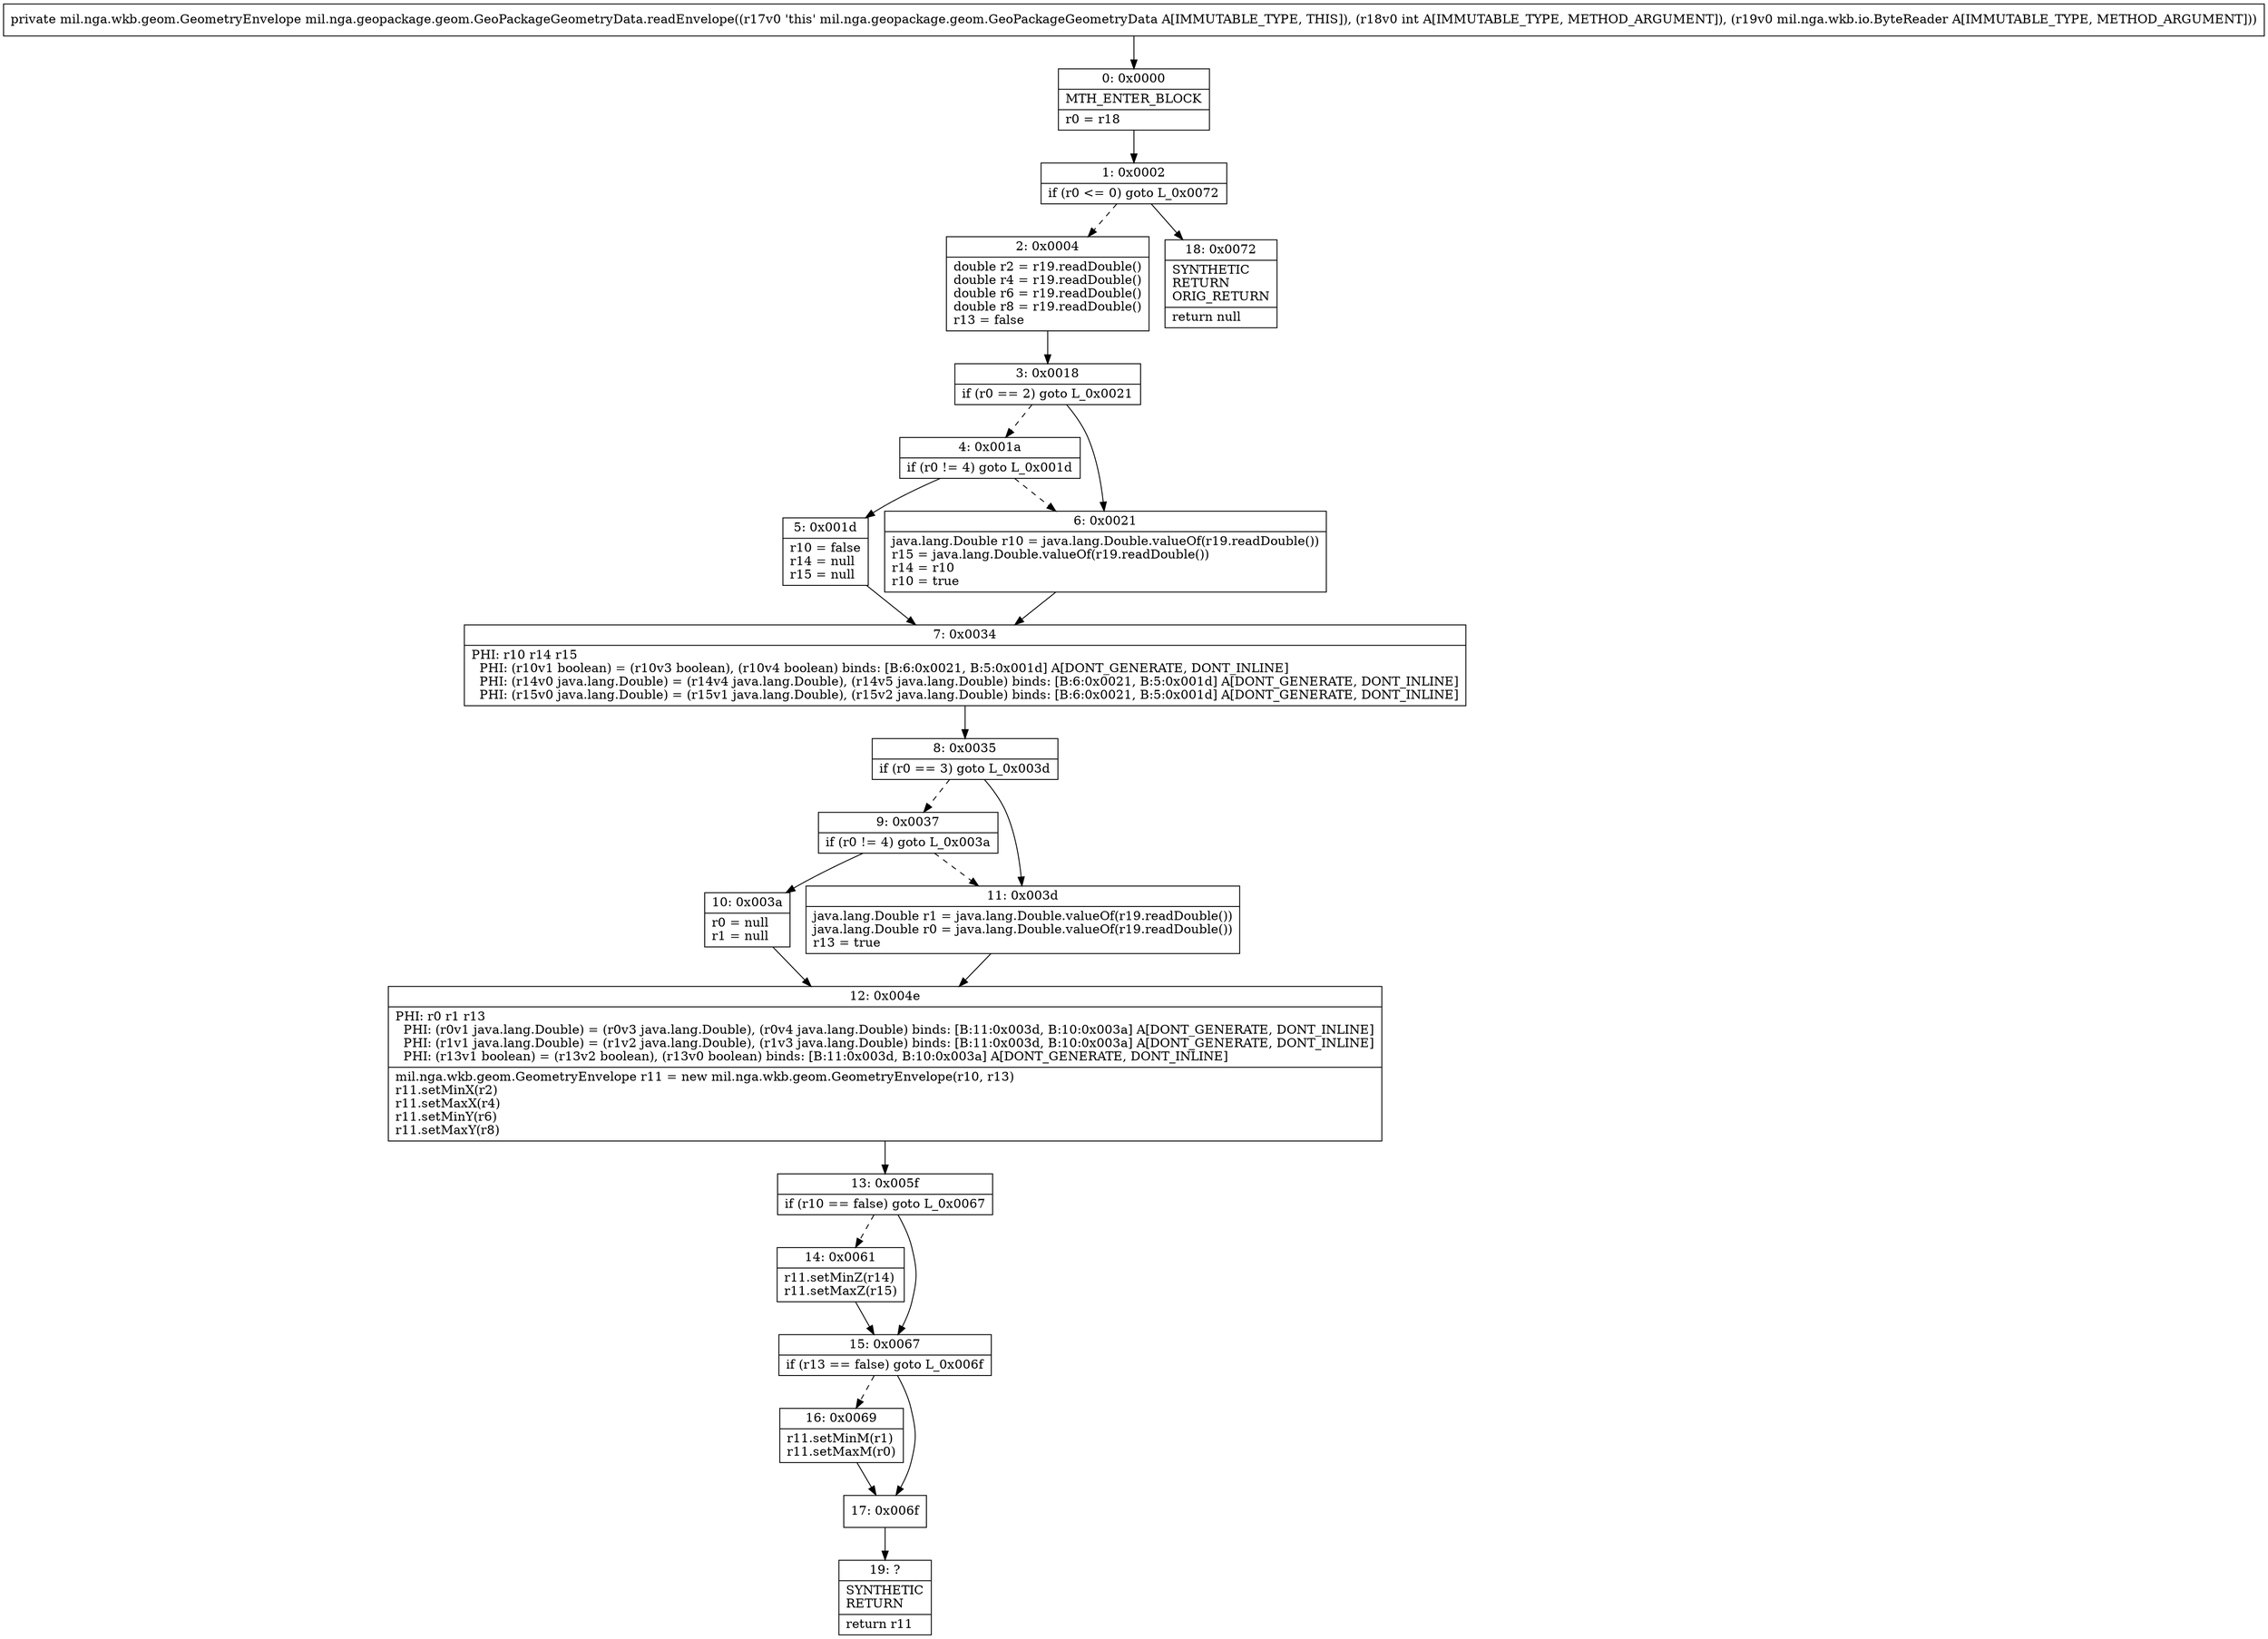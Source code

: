 digraph "CFG formil.nga.geopackage.geom.GeoPackageGeometryData.readEnvelope(ILmil\/nga\/wkb\/io\/ByteReader;)Lmil\/nga\/wkb\/geom\/GeometryEnvelope;" {
Node_0 [shape=record,label="{0\:\ 0x0000|MTH_ENTER_BLOCK\l|r0 = r18\l}"];
Node_1 [shape=record,label="{1\:\ 0x0002|if (r0 \<= 0) goto L_0x0072\l}"];
Node_2 [shape=record,label="{2\:\ 0x0004|double r2 = r19.readDouble()\ldouble r4 = r19.readDouble()\ldouble r6 = r19.readDouble()\ldouble r8 = r19.readDouble()\lr13 = false\l}"];
Node_3 [shape=record,label="{3\:\ 0x0018|if (r0 == 2) goto L_0x0021\l}"];
Node_4 [shape=record,label="{4\:\ 0x001a|if (r0 != 4) goto L_0x001d\l}"];
Node_5 [shape=record,label="{5\:\ 0x001d|r10 = false\lr14 = null\lr15 = null\l}"];
Node_6 [shape=record,label="{6\:\ 0x0021|java.lang.Double r10 = java.lang.Double.valueOf(r19.readDouble())\lr15 = java.lang.Double.valueOf(r19.readDouble())\lr14 = r10\lr10 = true\l}"];
Node_7 [shape=record,label="{7\:\ 0x0034|PHI: r10 r14 r15 \l  PHI: (r10v1 boolean) = (r10v3 boolean), (r10v4 boolean) binds: [B:6:0x0021, B:5:0x001d] A[DONT_GENERATE, DONT_INLINE]\l  PHI: (r14v0 java.lang.Double) = (r14v4 java.lang.Double), (r14v5 java.lang.Double) binds: [B:6:0x0021, B:5:0x001d] A[DONT_GENERATE, DONT_INLINE]\l  PHI: (r15v0 java.lang.Double) = (r15v1 java.lang.Double), (r15v2 java.lang.Double) binds: [B:6:0x0021, B:5:0x001d] A[DONT_GENERATE, DONT_INLINE]\l}"];
Node_8 [shape=record,label="{8\:\ 0x0035|if (r0 == 3) goto L_0x003d\l}"];
Node_9 [shape=record,label="{9\:\ 0x0037|if (r0 != 4) goto L_0x003a\l}"];
Node_10 [shape=record,label="{10\:\ 0x003a|r0 = null\lr1 = null\l}"];
Node_11 [shape=record,label="{11\:\ 0x003d|java.lang.Double r1 = java.lang.Double.valueOf(r19.readDouble())\ljava.lang.Double r0 = java.lang.Double.valueOf(r19.readDouble())\lr13 = true\l}"];
Node_12 [shape=record,label="{12\:\ 0x004e|PHI: r0 r1 r13 \l  PHI: (r0v1 java.lang.Double) = (r0v3 java.lang.Double), (r0v4 java.lang.Double) binds: [B:11:0x003d, B:10:0x003a] A[DONT_GENERATE, DONT_INLINE]\l  PHI: (r1v1 java.lang.Double) = (r1v2 java.lang.Double), (r1v3 java.lang.Double) binds: [B:11:0x003d, B:10:0x003a] A[DONT_GENERATE, DONT_INLINE]\l  PHI: (r13v1 boolean) = (r13v2 boolean), (r13v0 boolean) binds: [B:11:0x003d, B:10:0x003a] A[DONT_GENERATE, DONT_INLINE]\l|mil.nga.wkb.geom.GeometryEnvelope r11 = new mil.nga.wkb.geom.GeometryEnvelope(r10, r13)\lr11.setMinX(r2)\lr11.setMaxX(r4)\lr11.setMinY(r6)\lr11.setMaxY(r8)\l}"];
Node_13 [shape=record,label="{13\:\ 0x005f|if (r10 == false) goto L_0x0067\l}"];
Node_14 [shape=record,label="{14\:\ 0x0061|r11.setMinZ(r14)\lr11.setMaxZ(r15)\l}"];
Node_15 [shape=record,label="{15\:\ 0x0067|if (r13 == false) goto L_0x006f\l}"];
Node_16 [shape=record,label="{16\:\ 0x0069|r11.setMinM(r1)\lr11.setMaxM(r0)\l}"];
Node_17 [shape=record,label="{17\:\ 0x006f}"];
Node_18 [shape=record,label="{18\:\ 0x0072|SYNTHETIC\lRETURN\lORIG_RETURN\l|return null\l}"];
Node_19 [shape=record,label="{19\:\ ?|SYNTHETIC\lRETURN\l|return r11\l}"];
MethodNode[shape=record,label="{private mil.nga.wkb.geom.GeometryEnvelope mil.nga.geopackage.geom.GeoPackageGeometryData.readEnvelope((r17v0 'this' mil.nga.geopackage.geom.GeoPackageGeometryData A[IMMUTABLE_TYPE, THIS]), (r18v0 int A[IMMUTABLE_TYPE, METHOD_ARGUMENT]), (r19v0 mil.nga.wkb.io.ByteReader A[IMMUTABLE_TYPE, METHOD_ARGUMENT])) }"];
MethodNode -> Node_0;
Node_0 -> Node_1;
Node_1 -> Node_2[style=dashed];
Node_1 -> Node_18;
Node_2 -> Node_3;
Node_3 -> Node_4[style=dashed];
Node_3 -> Node_6;
Node_4 -> Node_5;
Node_4 -> Node_6[style=dashed];
Node_5 -> Node_7;
Node_6 -> Node_7;
Node_7 -> Node_8;
Node_8 -> Node_9[style=dashed];
Node_8 -> Node_11;
Node_9 -> Node_10;
Node_9 -> Node_11[style=dashed];
Node_10 -> Node_12;
Node_11 -> Node_12;
Node_12 -> Node_13;
Node_13 -> Node_14[style=dashed];
Node_13 -> Node_15;
Node_14 -> Node_15;
Node_15 -> Node_16[style=dashed];
Node_15 -> Node_17;
Node_16 -> Node_17;
Node_17 -> Node_19;
}

